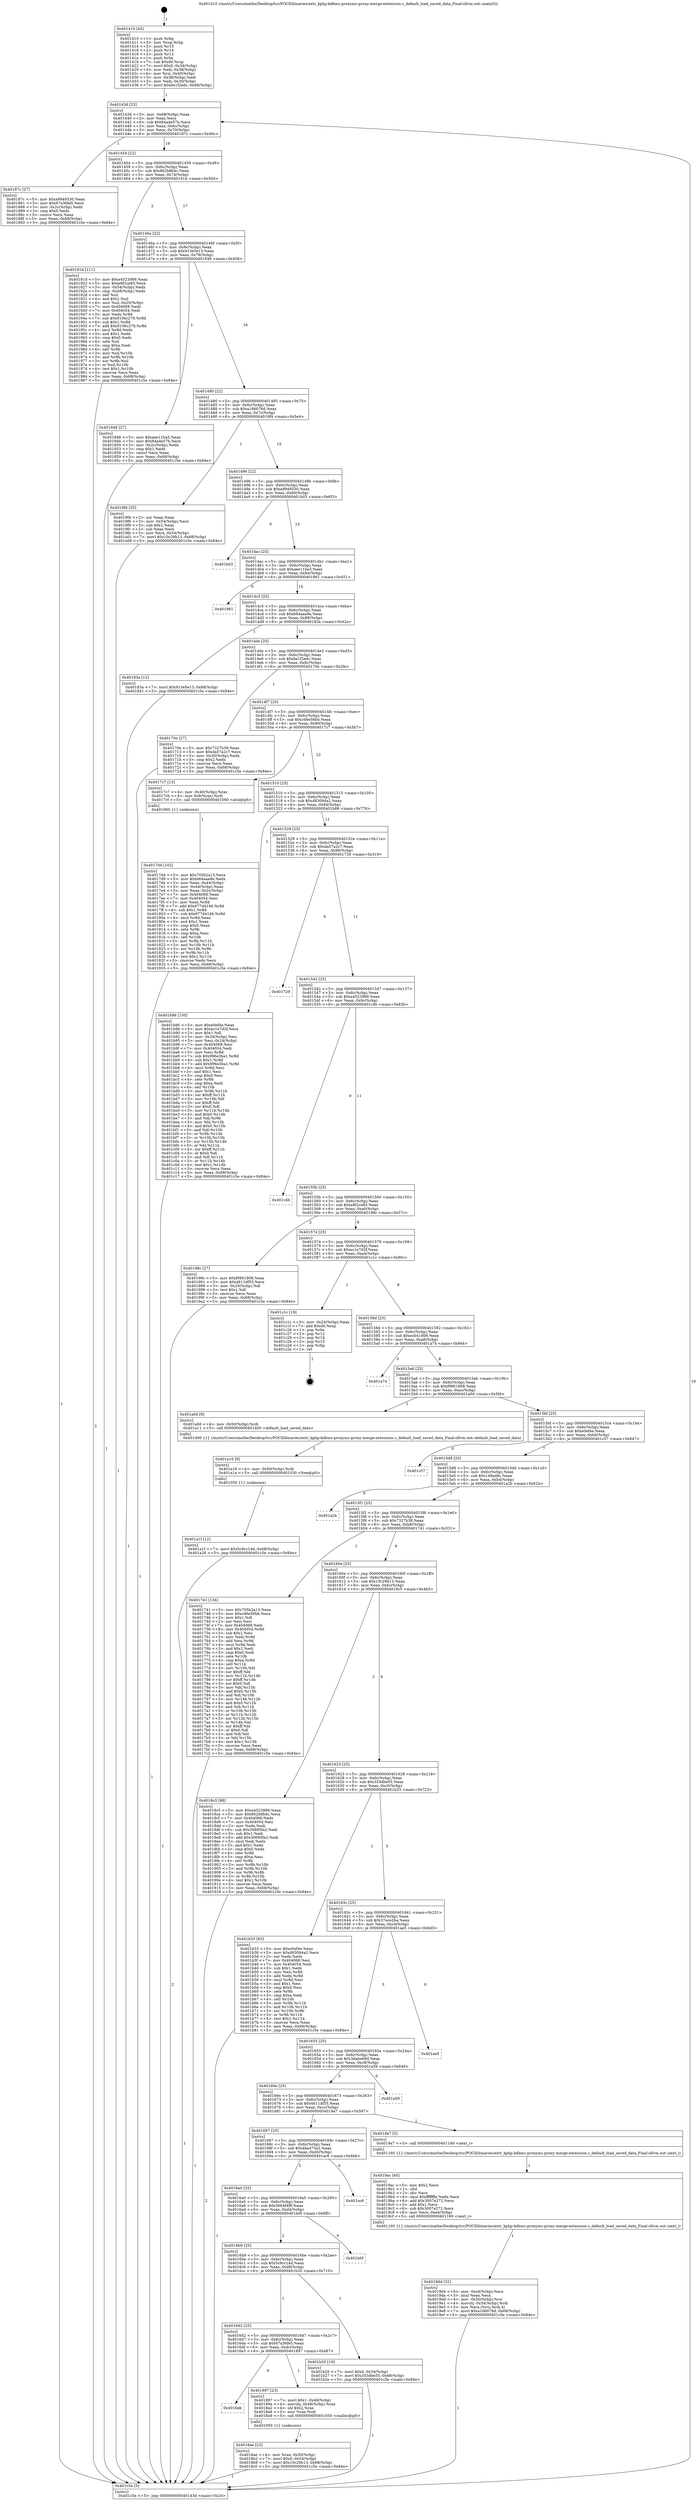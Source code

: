 digraph "0x401410" {
  label = "0x401410 (/mnt/c/Users/mathe/Desktop/tcc/POCII/binaries/extr_kphp-kdbmc-proxymc-proxy-merge-extension.c_default_load_saved_data_Final-ollvm.out::main(0))"
  labelloc = "t"
  node[shape=record]

  Entry [label="",width=0.3,height=0.3,shape=circle,fillcolor=black,style=filled]
  "0x40143d" [label="{
     0x40143d [23]\l
     | [instrs]\l
     &nbsp;&nbsp;0x40143d \<+3\>: mov -0x68(%rbp),%eax\l
     &nbsp;&nbsp;0x401440 \<+2\>: mov %eax,%ecx\l
     &nbsp;&nbsp;0x401442 \<+6\>: sub $0x84a4e57b,%ecx\l
     &nbsp;&nbsp;0x401448 \<+3\>: mov %eax,-0x6c(%rbp)\l
     &nbsp;&nbsp;0x40144b \<+3\>: mov %ecx,-0x70(%rbp)\l
     &nbsp;&nbsp;0x40144e \<+6\>: je 000000000040187c \<main+0x46c\>\l
  }"]
  "0x40187c" [label="{
     0x40187c [27]\l
     | [instrs]\l
     &nbsp;&nbsp;0x40187c \<+5\>: mov $0xa9949330,%eax\l
     &nbsp;&nbsp;0x401881 \<+5\>: mov $0x67a36fe5,%ecx\l
     &nbsp;&nbsp;0x401886 \<+3\>: mov -0x2c(%rbp),%edx\l
     &nbsp;&nbsp;0x401889 \<+3\>: cmp $0x0,%edx\l
     &nbsp;&nbsp;0x40188c \<+3\>: cmove %ecx,%eax\l
     &nbsp;&nbsp;0x40188f \<+3\>: mov %eax,-0x68(%rbp)\l
     &nbsp;&nbsp;0x401892 \<+5\>: jmp 0000000000401c5e \<main+0x84e\>\l
  }"]
  "0x401454" [label="{
     0x401454 [22]\l
     | [instrs]\l
     &nbsp;&nbsp;0x401454 \<+5\>: jmp 0000000000401459 \<main+0x49\>\l
     &nbsp;&nbsp;0x401459 \<+3\>: mov -0x6c(%rbp),%eax\l
     &nbsp;&nbsp;0x40145c \<+5\>: sub $0x862b8b4c,%eax\l
     &nbsp;&nbsp;0x401461 \<+3\>: mov %eax,-0x74(%rbp)\l
     &nbsp;&nbsp;0x401464 \<+6\>: je 000000000040191d \<main+0x50d\>\l
  }"]
  Exit [label="",width=0.3,height=0.3,shape=circle,fillcolor=black,style=filled,peripheries=2]
  "0x40191d" [label="{
     0x40191d [111]\l
     | [instrs]\l
     &nbsp;&nbsp;0x40191d \<+5\>: mov $0xe4523989,%eax\l
     &nbsp;&nbsp;0x401922 \<+5\>: mov $0xe8f2ce85,%ecx\l
     &nbsp;&nbsp;0x401927 \<+3\>: mov -0x54(%rbp),%edx\l
     &nbsp;&nbsp;0x40192a \<+3\>: cmp -0x48(%rbp),%edx\l
     &nbsp;&nbsp;0x40192d \<+4\>: setl %sil\l
     &nbsp;&nbsp;0x401931 \<+4\>: and $0x1,%sil\l
     &nbsp;&nbsp;0x401935 \<+4\>: mov %sil,-0x25(%rbp)\l
     &nbsp;&nbsp;0x401939 \<+7\>: mov 0x404068,%edx\l
     &nbsp;&nbsp;0x401940 \<+7\>: mov 0x404054,%edi\l
     &nbsp;&nbsp;0x401947 \<+3\>: mov %edx,%r8d\l
     &nbsp;&nbsp;0x40194a \<+7\>: sub $0x9106c279,%r8d\l
     &nbsp;&nbsp;0x401951 \<+4\>: sub $0x1,%r8d\l
     &nbsp;&nbsp;0x401955 \<+7\>: add $0x9106c279,%r8d\l
     &nbsp;&nbsp;0x40195c \<+4\>: imul %r8d,%edx\l
     &nbsp;&nbsp;0x401960 \<+3\>: and $0x1,%edx\l
     &nbsp;&nbsp;0x401963 \<+3\>: cmp $0x0,%edx\l
     &nbsp;&nbsp;0x401966 \<+4\>: sete %sil\l
     &nbsp;&nbsp;0x40196a \<+3\>: cmp $0xa,%edi\l
     &nbsp;&nbsp;0x40196d \<+4\>: setl %r9b\l
     &nbsp;&nbsp;0x401971 \<+3\>: mov %sil,%r10b\l
     &nbsp;&nbsp;0x401974 \<+3\>: and %r9b,%r10b\l
     &nbsp;&nbsp;0x401977 \<+3\>: xor %r9b,%sil\l
     &nbsp;&nbsp;0x40197a \<+3\>: or %sil,%r10b\l
     &nbsp;&nbsp;0x40197d \<+4\>: test $0x1,%r10b\l
     &nbsp;&nbsp;0x401981 \<+3\>: cmovne %ecx,%eax\l
     &nbsp;&nbsp;0x401984 \<+3\>: mov %eax,-0x68(%rbp)\l
     &nbsp;&nbsp;0x401987 \<+5\>: jmp 0000000000401c5e \<main+0x84e\>\l
  }"]
  "0x40146a" [label="{
     0x40146a [22]\l
     | [instrs]\l
     &nbsp;&nbsp;0x40146a \<+5\>: jmp 000000000040146f \<main+0x5f\>\l
     &nbsp;&nbsp;0x40146f \<+3\>: mov -0x6c(%rbp),%eax\l
     &nbsp;&nbsp;0x401472 \<+5\>: sub $0x913e5e13,%eax\l
     &nbsp;&nbsp;0x401477 \<+3\>: mov %eax,-0x78(%rbp)\l
     &nbsp;&nbsp;0x40147a \<+6\>: je 0000000000401846 \<main+0x436\>\l
  }"]
  "0x401a1f" [label="{
     0x401a1f [12]\l
     | [instrs]\l
     &nbsp;&nbsp;0x401a1f \<+7\>: movl $0x5c9cc14d,-0x68(%rbp)\l
     &nbsp;&nbsp;0x401a26 \<+5\>: jmp 0000000000401c5e \<main+0x84e\>\l
  }"]
  "0x401846" [label="{
     0x401846 [27]\l
     | [instrs]\l
     &nbsp;&nbsp;0x401846 \<+5\>: mov $0xaee11ba3,%eax\l
     &nbsp;&nbsp;0x40184b \<+5\>: mov $0x84a4e57b,%ecx\l
     &nbsp;&nbsp;0x401850 \<+3\>: mov -0x2c(%rbp),%edx\l
     &nbsp;&nbsp;0x401853 \<+3\>: cmp $0x1,%edx\l
     &nbsp;&nbsp;0x401856 \<+3\>: cmovl %ecx,%eax\l
     &nbsp;&nbsp;0x401859 \<+3\>: mov %eax,-0x68(%rbp)\l
     &nbsp;&nbsp;0x40185c \<+5\>: jmp 0000000000401c5e \<main+0x84e\>\l
  }"]
  "0x401480" [label="{
     0x401480 [22]\l
     | [instrs]\l
     &nbsp;&nbsp;0x401480 \<+5\>: jmp 0000000000401485 \<main+0x75\>\l
     &nbsp;&nbsp;0x401485 \<+3\>: mov -0x6c(%rbp),%eax\l
     &nbsp;&nbsp;0x401488 \<+5\>: sub $0xa166076d,%eax\l
     &nbsp;&nbsp;0x40148d \<+3\>: mov %eax,-0x7c(%rbp)\l
     &nbsp;&nbsp;0x401490 \<+6\>: je 00000000004019f4 \<main+0x5e4\>\l
  }"]
  "0x401a16" [label="{
     0x401a16 [9]\l
     | [instrs]\l
     &nbsp;&nbsp;0x401a16 \<+4\>: mov -0x50(%rbp),%rdi\l
     &nbsp;&nbsp;0x401a1a \<+5\>: call 0000000000401030 \<free@plt\>\l
     | [calls]\l
     &nbsp;&nbsp;0x401030 \{1\} (unknown)\l
  }"]
  "0x4019f4" [label="{
     0x4019f4 [25]\l
     | [instrs]\l
     &nbsp;&nbsp;0x4019f4 \<+2\>: xor %eax,%eax\l
     &nbsp;&nbsp;0x4019f6 \<+3\>: mov -0x54(%rbp),%ecx\l
     &nbsp;&nbsp;0x4019f9 \<+3\>: sub $0x1,%eax\l
     &nbsp;&nbsp;0x4019fc \<+2\>: sub %eax,%ecx\l
     &nbsp;&nbsp;0x4019fe \<+3\>: mov %ecx,-0x54(%rbp)\l
     &nbsp;&nbsp;0x401a01 \<+7\>: movl $0x10c29b13,-0x68(%rbp)\l
     &nbsp;&nbsp;0x401a08 \<+5\>: jmp 0000000000401c5e \<main+0x84e\>\l
  }"]
  "0x401496" [label="{
     0x401496 [22]\l
     | [instrs]\l
     &nbsp;&nbsp;0x401496 \<+5\>: jmp 000000000040149b \<main+0x8b\>\l
     &nbsp;&nbsp;0x40149b \<+3\>: mov -0x6c(%rbp),%eax\l
     &nbsp;&nbsp;0x40149e \<+5\>: sub $0xa9949330,%eax\l
     &nbsp;&nbsp;0x4014a3 \<+3\>: mov %eax,-0x80(%rbp)\l
     &nbsp;&nbsp;0x4014a6 \<+6\>: je 0000000000401b03 \<main+0x6f3\>\l
  }"]
  "0x4019d4" [label="{
     0x4019d4 [32]\l
     | [instrs]\l
     &nbsp;&nbsp;0x4019d4 \<+6\>: mov -0xe4(%rbp),%ecx\l
     &nbsp;&nbsp;0x4019da \<+3\>: imul %eax,%ecx\l
     &nbsp;&nbsp;0x4019dd \<+4\>: mov -0x50(%rbp),%rsi\l
     &nbsp;&nbsp;0x4019e1 \<+4\>: movslq -0x54(%rbp),%rdi\l
     &nbsp;&nbsp;0x4019e5 \<+3\>: mov %ecx,(%rsi,%rdi,4)\l
     &nbsp;&nbsp;0x4019e8 \<+7\>: movl $0xa166076d,-0x68(%rbp)\l
     &nbsp;&nbsp;0x4019ef \<+5\>: jmp 0000000000401c5e \<main+0x84e\>\l
  }"]
  "0x401b03" [label="{
     0x401b03\l
  }", style=dashed]
  "0x4014ac" [label="{
     0x4014ac [25]\l
     | [instrs]\l
     &nbsp;&nbsp;0x4014ac \<+5\>: jmp 00000000004014b1 \<main+0xa1\>\l
     &nbsp;&nbsp;0x4014b1 \<+3\>: mov -0x6c(%rbp),%eax\l
     &nbsp;&nbsp;0x4014b4 \<+5\>: sub $0xaee11ba3,%eax\l
     &nbsp;&nbsp;0x4014b9 \<+6\>: mov %eax,-0x84(%rbp)\l
     &nbsp;&nbsp;0x4014bf \<+6\>: je 0000000000401861 \<main+0x451\>\l
  }"]
  "0x4019ac" [label="{
     0x4019ac [40]\l
     | [instrs]\l
     &nbsp;&nbsp;0x4019ac \<+5\>: mov $0x2,%ecx\l
     &nbsp;&nbsp;0x4019b1 \<+1\>: cltd\l
     &nbsp;&nbsp;0x4019b2 \<+2\>: idiv %ecx\l
     &nbsp;&nbsp;0x4019b4 \<+6\>: imul $0xfffffffe,%edx,%ecx\l
     &nbsp;&nbsp;0x4019ba \<+6\>: add $0x3007e272,%ecx\l
     &nbsp;&nbsp;0x4019c0 \<+3\>: add $0x1,%ecx\l
     &nbsp;&nbsp;0x4019c3 \<+6\>: sub $0x3007e272,%ecx\l
     &nbsp;&nbsp;0x4019c9 \<+6\>: mov %ecx,-0xe4(%rbp)\l
     &nbsp;&nbsp;0x4019cf \<+5\>: call 0000000000401160 \<next_i\>\l
     | [calls]\l
     &nbsp;&nbsp;0x401160 \{1\} (/mnt/c/Users/mathe/Desktop/tcc/POCII/binaries/extr_kphp-kdbmc-proxymc-proxy-merge-extension.c_default_load_saved_data_Final-ollvm.out::next_i)\l
  }"]
  "0x401861" [label="{
     0x401861\l
  }", style=dashed]
  "0x4014c5" [label="{
     0x4014c5 [25]\l
     | [instrs]\l
     &nbsp;&nbsp;0x4014c5 \<+5\>: jmp 00000000004014ca \<main+0xba\>\l
     &nbsp;&nbsp;0x4014ca \<+3\>: mov -0x6c(%rbp),%eax\l
     &nbsp;&nbsp;0x4014cd \<+5\>: sub $0xb64aaa9e,%eax\l
     &nbsp;&nbsp;0x4014d2 \<+6\>: mov %eax,-0x88(%rbp)\l
     &nbsp;&nbsp;0x4014d8 \<+6\>: je 000000000040183a \<main+0x42a\>\l
  }"]
  "0x4018ae" [label="{
     0x4018ae [23]\l
     | [instrs]\l
     &nbsp;&nbsp;0x4018ae \<+4\>: mov %rax,-0x50(%rbp)\l
     &nbsp;&nbsp;0x4018b2 \<+7\>: movl $0x0,-0x54(%rbp)\l
     &nbsp;&nbsp;0x4018b9 \<+7\>: movl $0x10c29b13,-0x68(%rbp)\l
     &nbsp;&nbsp;0x4018c0 \<+5\>: jmp 0000000000401c5e \<main+0x84e\>\l
  }"]
  "0x40183a" [label="{
     0x40183a [12]\l
     | [instrs]\l
     &nbsp;&nbsp;0x40183a \<+7\>: movl $0x913e5e13,-0x68(%rbp)\l
     &nbsp;&nbsp;0x401841 \<+5\>: jmp 0000000000401c5e \<main+0x84e\>\l
  }"]
  "0x4014de" [label="{
     0x4014de [25]\l
     | [instrs]\l
     &nbsp;&nbsp;0x4014de \<+5\>: jmp 00000000004014e3 \<main+0xd3\>\l
     &nbsp;&nbsp;0x4014e3 \<+3\>: mov -0x6c(%rbp),%eax\l
     &nbsp;&nbsp;0x4014e6 \<+5\>: sub $0xbe1f2edc,%eax\l
     &nbsp;&nbsp;0x4014eb \<+6\>: mov %eax,-0x8c(%rbp)\l
     &nbsp;&nbsp;0x4014f1 \<+6\>: je 000000000040170e \<main+0x2fe\>\l
  }"]
  "0x4016eb" [label="{
     0x4016eb\l
  }", style=dashed]
  "0x40170e" [label="{
     0x40170e [27]\l
     | [instrs]\l
     &nbsp;&nbsp;0x40170e \<+5\>: mov $0x7327b38,%eax\l
     &nbsp;&nbsp;0x401713 \<+5\>: mov $0xda57a2c7,%ecx\l
     &nbsp;&nbsp;0x401718 \<+3\>: mov -0x30(%rbp),%edx\l
     &nbsp;&nbsp;0x40171b \<+3\>: cmp $0x2,%edx\l
     &nbsp;&nbsp;0x40171e \<+3\>: cmovne %ecx,%eax\l
     &nbsp;&nbsp;0x401721 \<+3\>: mov %eax,-0x68(%rbp)\l
     &nbsp;&nbsp;0x401724 \<+5\>: jmp 0000000000401c5e \<main+0x84e\>\l
  }"]
  "0x4014f7" [label="{
     0x4014f7 [25]\l
     | [instrs]\l
     &nbsp;&nbsp;0x4014f7 \<+5\>: jmp 00000000004014fc \<main+0xec\>\l
     &nbsp;&nbsp;0x4014fc \<+3\>: mov -0x6c(%rbp),%eax\l
     &nbsp;&nbsp;0x4014ff \<+5\>: sub $0xcd6e56bb,%eax\l
     &nbsp;&nbsp;0x401504 \<+6\>: mov %eax,-0x90(%rbp)\l
     &nbsp;&nbsp;0x40150a \<+6\>: je 00000000004017c7 \<main+0x3b7\>\l
  }"]
  "0x401c5e" [label="{
     0x401c5e [5]\l
     | [instrs]\l
     &nbsp;&nbsp;0x401c5e \<+5\>: jmp 000000000040143d \<main+0x2d\>\l
  }"]
  "0x401410" [label="{
     0x401410 [45]\l
     | [instrs]\l
     &nbsp;&nbsp;0x401410 \<+1\>: push %rbp\l
     &nbsp;&nbsp;0x401411 \<+3\>: mov %rsp,%rbp\l
     &nbsp;&nbsp;0x401414 \<+2\>: push %r15\l
     &nbsp;&nbsp;0x401416 \<+2\>: push %r14\l
     &nbsp;&nbsp;0x401418 \<+2\>: push %r12\l
     &nbsp;&nbsp;0x40141a \<+1\>: push %rbx\l
     &nbsp;&nbsp;0x40141b \<+7\>: sub $0xd0,%rsp\l
     &nbsp;&nbsp;0x401422 \<+7\>: movl $0x0,-0x34(%rbp)\l
     &nbsp;&nbsp;0x401429 \<+3\>: mov %edi,-0x38(%rbp)\l
     &nbsp;&nbsp;0x40142c \<+4\>: mov %rsi,-0x40(%rbp)\l
     &nbsp;&nbsp;0x401430 \<+3\>: mov -0x38(%rbp),%edi\l
     &nbsp;&nbsp;0x401433 \<+3\>: mov %edi,-0x30(%rbp)\l
     &nbsp;&nbsp;0x401436 \<+7\>: movl $0xbe1f2edc,-0x68(%rbp)\l
  }"]
  "0x401897" [label="{
     0x401897 [23]\l
     | [instrs]\l
     &nbsp;&nbsp;0x401897 \<+7\>: movl $0x1,-0x48(%rbp)\l
     &nbsp;&nbsp;0x40189e \<+4\>: movslq -0x48(%rbp),%rax\l
     &nbsp;&nbsp;0x4018a2 \<+4\>: shl $0x2,%rax\l
     &nbsp;&nbsp;0x4018a6 \<+3\>: mov %rax,%rdi\l
     &nbsp;&nbsp;0x4018a9 \<+5\>: call 0000000000401050 \<malloc@plt\>\l
     | [calls]\l
     &nbsp;&nbsp;0x401050 \{1\} (unknown)\l
  }"]
  "0x4017c7" [label="{
     0x4017c7 [13]\l
     | [instrs]\l
     &nbsp;&nbsp;0x4017c7 \<+4\>: mov -0x40(%rbp),%rax\l
     &nbsp;&nbsp;0x4017cb \<+4\>: mov 0x8(%rax),%rdi\l
     &nbsp;&nbsp;0x4017cf \<+5\>: call 0000000000401060 \<atoi@plt\>\l
     | [calls]\l
     &nbsp;&nbsp;0x401060 \{1\} (unknown)\l
  }"]
  "0x401510" [label="{
     0x401510 [25]\l
     | [instrs]\l
     &nbsp;&nbsp;0x401510 \<+5\>: jmp 0000000000401515 \<main+0x105\>\l
     &nbsp;&nbsp;0x401515 \<+3\>: mov -0x6c(%rbp),%eax\l
     &nbsp;&nbsp;0x401518 \<+5\>: sub $0xd83094a2,%eax\l
     &nbsp;&nbsp;0x40151d \<+6\>: mov %eax,-0x94(%rbp)\l
     &nbsp;&nbsp;0x401523 \<+6\>: je 0000000000401b86 \<main+0x776\>\l
  }"]
  "0x4016d2" [label="{
     0x4016d2 [25]\l
     | [instrs]\l
     &nbsp;&nbsp;0x4016d2 \<+5\>: jmp 00000000004016d7 \<main+0x2c7\>\l
     &nbsp;&nbsp;0x4016d7 \<+3\>: mov -0x6c(%rbp),%eax\l
     &nbsp;&nbsp;0x4016da \<+5\>: sub $0x67a36fe5,%eax\l
     &nbsp;&nbsp;0x4016df \<+6\>: mov %eax,-0xdc(%rbp)\l
     &nbsp;&nbsp;0x4016e5 \<+6\>: je 0000000000401897 \<main+0x487\>\l
  }"]
  "0x401b86" [label="{
     0x401b86 [150]\l
     | [instrs]\l
     &nbsp;&nbsp;0x401b86 \<+5\>: mov $0xe0ef4e,%eax\l
     &nbsp;&nbsp;0x401b8b \<+5\>: mov $0xec1e7d2f,%ecx\l
     &nbsp;&nbsp;0x401b90 \<+2\>: mov $0x1,%dl\l
     &nbsp;&nbsp;0x401b92 \<+3\>: mov -0x34(%rbp),%esi\l
     &nbsp;&nbsp;0x401b95 \<+3\>: mov %esi,-0x24(%rbp)\l
     &nbsp;&nbsp;0x401b98 \<+7\>: mov 0x404068,%esi\l
     &nbsp;&nbsp;0x401b9f \<+7\>: mov 0x404054,%edi\l
     &nbsp;&nbsp;0x401ba6 \<+3\>: mov %esi,%r8d\l
     &nbsp;&nbsp;0x401ba9 \<+7\>: sub $0x996e3ba1,%r8d\l
     &nbsp;&nbsp;0x401bb0 \<+4\>: sub $0x1,%r8d\l
     &nbsp;&nbsp;0x401bb4 \<+7\>: add $0x996e3ba1,%r8d\l
     &nbsp;&nbsp;0x401bbb \<+4\>: imul %r8d,%esi\l
     &nbsp;&nbsp;0x401bbf \<+3\>: and $0x1,%esi\l
     &nbsp;&nbsp;0x401bc2 \<+3\>: cmp $0x0,%esi\l
     &nbsp;&nbsp;0x401bc5 \<+4\>: sete %r9b\l
     &nbsp;&nbsp;0x401bc9 \<+3\>: cmp $0xa,%edi\l
     &nbsp;&nbsp;0x401bcc \<+4\>: setl %r10b\l
     &nbsp;&nbsp;0x401bd0 \<+3\>: mov %r9b,%r11b\l
     &nbsp;&nbsp;0x401bd3 \<+4\>: xor $0xff,%r11b\l
     &nbsp;&nbsp;0x401bd7 \<+3\>: mov %r10b,%bl\l
     &nbsp;&nbsp;0x401bda \<+3\>: xor $0xff,%bl\l
     &nbsp;&nbsp;0x401bdd \<+3\>: xor $0x0,%dl\l
     &nbsp;&nbsp;0x401be0 \<+3\>: mov %r11b,%r14b\l
     &nbsp;&nbsp;0x401be3 \<+4\>: and $0x0,%r14b\l
     &nbsp;&nbsp;0x401be7 \<+3\>: and %dl,%r9b\l
     &nbsp;&nbsp;0x401bea \<+3\>: mov %bl,%r15b\l
     &nbsp;&nbsp;0x401bed \<+4\>: and $0x0,%r15b\l
     &nbsp;&nbsp;0x401bf1 \<+3\>: and %dl,%r10b\l
     &nbsp;&nbsp;0x401bf4 \<+3\>: or %r9b,%r14b\l
     &nbsp;&nbsp;0x401bf7 \<+3\>: or %r10b,%r15b\l
     &nbsp;&nbsp;0x401bfa \<+3\>: xor %r15b,%r14b\l
     &nbsp;&nbsp;0x401bfd \<+3\>: or %bl,%r11b\l
     &nbsp;&nbsp;0x401c00 \<+4\>: xor $0xff,%r11b\l
     &nbsp;&nbsp;0x401c04 \<+3\>: or $0x0,%dl\l
     &nbsp;&nbsp;0x401c07 \<+3\>: and %dl,%r11b\l
     &nbsp;&nbsp;0x401c0a \<+3\>: or %r11b,%r14b\l
     &nbsp;&nbsp;0x401c0d \<+4\>: test $0x1,%r14b\l
     &nbsp;&nbsp;0x401c11 \<+3\>: cmovne %ecx,%eax\l
     &nbsp;&nbsp;0x401c14 \<+3\>: mov %eax,-0x68(%rbp)\l
     &nbsp;&nbsp;0x401c17 \<+5\>: jmp 0000000000401c5e \<main+0x84e\>\l
  }"]
  "0x401529" [label="{
     0x401529 [25]\l
     | [instrs]\l
     &nbsp;&nbsp;0x401529 \<+5\>: jmp 000000000040152e \<main+0x11e\>\l
     &nbsp;&nbsp;0x40152e \<+3\>: mov -0x6c(%rbp),%eax\l
     &nbsp;&nbsp;0x401531 \<+5\>: sub $0xda57a2c7,%eax\l
     &nbsp;&nbsp;0x401536 \<+6\>: mov %eax,-0x98(%rbp)\l
     &nbsp;&nbsp;0x40153c \<+6\>: je 0000000000401729 \<main+0x319\>\l
  }"]
  "0x401b20" [label="{
     0x401b20 [19]\l
     | [instrs]\l
     &nbsp;&nbsp;0x401b20 \<+7\>: movl $0x0,-0x34(%rbp)\l
     &nbsp;&nbsp;0x401b27 \<+7\>: movl $0x353dbe55,-0x68(%rbp)\l
     &nbsp;&nbsp;0x401b2e \<+5\>: jmp 0000000000401c5e \<main+0x84e\>\l
  }"]
  "0x401729" [label="{
     0x401729\l
  }", style=dashed]
  "0x401542" [label="{
     0x401542 [25]\l
     | [instrs]\l
     &nbsp;&nbsp;0x401542 \<+5\>: jmp 0000000000401547 \<main+0x137\>\l
     &nbsp;&nbsp;0x401547 \<+3\>: mov -0x6c(%rbp),%eax\l
     &nbsp;&nbsp;0x40154a \<+5\>: sub $0xe4523989,%eax\l
     &nbsp;&nbsp;0x40154f \<+6\>: mov %eax,-0x9c(%rbp)\l
     &nbsp;&nbsp;0x401555 \<+6\>: je 0000000000401c4b \<main+0x83b\>\l
  }"]
  "0x4016b9" [label="{
     0x4016b9 [25]\l
     | [instrs]\l
     &nbsp;&nbsp;0x4016b9 \<+5\>: jmp 00000000004016be \<main+0x2ae\>\l
     &nbsp;&nbsp;0x4016be \<+3\>: mov -0x6c(%rbp),%eax\l
     &nbsp;&nbsp;0x4016c1 \<+5\>: sub $0x5c9cc14d,%eax\l
     &nbsp;&nbsp;0x4016c6 \<+6\>: mov %eax,-0xd8(%rbp)\l
     &nbsp;&nbsp;0x4016cc \<+6\>: je 0000000000401b20 \<main+0x710\>\l
  }"]
  "0x401c4b" [label="{
     0x401c4b\l
  }", style=dashed]
  "0x40155b" [label="{
     0x40155b [25]\l
     | [instrs]\l
     &nbsp;&nbsp;0x40155b \<+5\>: jmp 0000000000401560 \<main+0x150\>\l
     &nbsp;&nbsp;0x401560 \<+3\>: mov -0x6c(%rbp),%eax\l
     &nbsp;&nbsp;0x401563 \<+5\>: sub $0xe8f2ce85,%eax\l
     &nbsp;&nbsp;0x401568 \<+6\>: mov %eax,-0xa0(%rbp)\l
     &nbsp;&nbsp;0x40156e \<+6\>: je 000000000040198c \<main+0x57c\>\l
  }"]
  "0x401b0f" [label="{
     0x401b0f\l
  }", style=dashed]
  "0x40198c" [label="{
     0x40198c [27]\l
     | [instrs]\l
     &nbsp;&nbsp;0x40198c \<+5\>: mov $0xf9901808,%eax\l
     &nbsp;&nbsp;0x401991 \<+5\>: mov $0x4611df55,%ecx\l
     &nbsp;&nbsp;0x401996 \<+3\>: mov -0x25(%rbp),%dl\l
     &nbsp;&nbsp;0x401999 \<+3\>: test $0x1,%dl\l
     &nbsp;&nbsp;0x40199c \<+3\>: cmovne %ecx,%eax\l
     &nbsp;&nbsp;0x40199f \<+3\>: mov %eax,-0x68(%rbp)\l
     &nbsp;&nbsp;0x4019a2 \<+5\>: jmp 0000000000401c5e \<main+0x84e\>\l
  }"]
  "0x401574" [label="{
     0x401574 [25]\l
     | [instrs]\l
     &nbsp;&nbsp;0x401574 \<+5\>: jmp 0000000000401579 \<main+0x169\>\l
     &nbsp;&nbsp;0x401579 \<+3\>: mov -0x6c(%rbp),%eax\l
     &nbsp;&nbsp;0x40157c \<+5\>: sub $0xec1e7d2f,%eax\l
     &nbsp;&nbsp;0x401581 \<+6\>: mov %eax,-0xa4(%rbp)\l
     &nbsp;&nbsp;0x401587 \<+6\>: je 0000000000401c1c \<main+0x80c\>\l
  }"]
  "0x4016a0" [label="{
     0x4016a0 [25]\l
     | [instrs]\l
     &nbsp;&nbsp;0x4016a0 \<+5\>: jmp 00000000004016a5 \<main+0x295\>\l
     &nbsp;&nbsp;0x4016a5 \<+3\>: mov -0x6c(%rbp),%eax\l
     &nbsp;&nbsp;0x4016a8 \<+5\>: sub $0x5664f4f8,%eax\l
     &nbsp;&nbsp;0x4016ad \<+6\>: mov %eax,-0xd4(%rbp)\l
     &nbsp;&nbsp;0x4016b3 \<+6\>: je 0000000000401b0f \<main+0x6ff\>\l
  }"]
  "0x401c1c" [label="{
     0x401c1c [19]\l
     | [instrs]\l
     &nbsp;&nbsp;0x401c1c \<+3\>: mov -0x24(%rbp),%eax\l
     &nbsp;&nbsp;0x401c1f \<+7\>: add $0xd0,%rsp\l
     &nbsp;&nbsp;0x401c26 \<+1\>: pop %rbx\l
     &nbsp;&nbsp;0x401c27 \<+2\>: pop %r12\l
     &nbsp;&nbsp;0x401c29 \<+2\>: pop %r14\l
     &nbsp;&nbsp;0x401c2b \<+2\>: pop %r15\l
     &nbsp;&nbsp;0x401c2d \<+1\>: pop %rbp\l
     &nbsp;&nbsp;0x401c2e \<+1\>: ret\l
  }"]
  "0x40158d" [label="{
     0x40158d [25]\l
     | [instrs]\l
     &nbsp;&nbsp;0x40158d \<+5\>: jmp 0000000000401592 \<main+0x182\>\l
     &nbsp;&nbsp;0x401592 \<+3\>: mov -0x6c(%rbp),%eax\l
     &nbsp;&nbsp;0x401595 \<+5\>: sub $0xecb41806,%eax\l
     &nbsp;&nbsp;0x40159a \<+6\>: mov %eax,-0xa8(%rbp)\l
     &nbsp;&nbsp;0x4015a0 \<+6\>: je 0000000000401a74 \<main+0x664\>\l
  }"]
  "0x401ac6" [label="{
     0x401ac6\l
  }", style=dashed]
  "0x401a74" [label="{
     0x401a74\l
  }", style=dashed]
  "0x4015a6" [label="{
     0x4015a6 [25]\l
     | [instrs]\l
     &nbsp;&nbsp;0x4015a6 \<+5\>: jmp 00000000004015ab \<main+0x19b\>\l
     &nbsp;&nbsp;0x4015ab \<+3\>: mov -0x6c(%rbp),%eax\l
     &nbsp;&nbsp;0x4015ae \<+5\>: sub $0xf9901808,%eax\l
     &nbsp;&nbsp;0x4015b3 \<+6\>: mov %eax,-0xac(%rbp)\l
     &nbsp;&nbsp;0x4015b9 \<+6\>: je 0000000000401a0d \<main+0x5fd\>\l
  }"]
  "0x401687" [label="{
     0x401687 [25]\l
     | [instrs]\l
     &nbsp;&nbsp;0x401687 \<+5\>: jmp 000000000040168c \<main+0x27c\>\l
     &nbsp;&nbsp;0x40168c \<+3\>: mov -0x6c(%rbp),%eax\l
     &nbsp;&nbsp;0x40168f \<+5\>: sub $0x4be475a2,%eax\l
     &nbsp;&nbsp;0x401694 \<+6\>: mov %eax,-0xd0(%rbp)\l
     &nbsp;&nbsp;0x40169a \<+6\>: je 0000000000401ac6 \<main+0x6b6\>\l
  }"]
  "0x401a0d" [label="{
     0x401a0d [9]\l
     | [instrs]\l
     &nbsp;&nbsp;0x401a0d \<+4\>: mov -0x50(%rbp),%rdi\l
     &nbsp;&nbsp;0x401a11 \<+5\>: call 0000000000401400 \<default_load_saved_data\>\l
     | [calls]\l
     &nbsp;&nbsp;0x401400 \{1\} (/mnt/c/Users/mathe/Desktop/tcc/POCII/binaries/extr_kphp-kdbmc-proxymc-proxy-merge-extension.c_default_load_saved_data_Final-ollvm.out::default_load_saved_data)\l
  }"]
  "0x4015bf" [label="{
     0x4015bf [25]\l
     | [instrs]\l
     &nbsp;&nbsp;0x4015bf \<+5\>: jmp 00000000004015c4 \<main+0x1b4\>\l
     &nbsp;&nbsp;0x4015c4 \<+3\>: mov -0x6c(%rbp),%eax\l
     &nbsp;&nbsp;0x4015c7 \<+5\>: sub $0xe0ef4e,%eax\l
     &nbsp;&nbsp;0x4015cc \<+6\>: mov %eax,-0xb0(%rbp)\l
     &nbsp;&nbsp;0x4015d2 \<+6\>: je 0000000000401c57 \<main+0x847\>\l
  }"]
  "0x4019a7" [label="{
     0x4019a7 [5]\l
     | [instrs]\l
     &nbsp;&nbsp;0x4019a7 \<+5\>: call 0000000000401160 \<next_i\>\l
     | [calls]\l
     &nbsp;&nbsp;0x401160 \{1\} (/mnt/c/Users/mathe/Desktop/tcc/POCII/binaries/extr_kphp-kdbmc-proxymc-proxy-merge-extension.c_default_load_saved_data_Final-ollvm.out::next_i)\l
  }"]
  "0x401c57" [label="{
     0x401c57\l
  }", style=dashed]
  "0x4015d8" [label="{
     0x4015d8 [25]\l
     | [instrs]\l
     &nbsp;&nbsp;0x4015d8 \<+5\>: jmp 00000000004015dd \<main+0x1cd\>\l
     &nbsp;&nbsp;0x4015dd \<+3\>: mov -0x6c(%rbp),%eax\l
     &nbsp;&nbsp;0x4015e0 \<+5\>: sub $0x148ed8c,%eax\l
     &nbsp;&nbsp;0x4015e5 \<+6\>: mov %eax,-0xb4(%rbp)\l
     &nbsp;&nbsp;0x4015eb \<+6\>: je 0000000000401a2b \<main+0x61b\>\l
  }"]
  "0x40166e" [label="{
     0x40166e [25]\l
     | [instrs]\l
     &nbsp;&nbsp;0x40166e \<+5\>: jmp 0000000000401673 \<main+0x263\>\l
     &nbsp;&nbsp;0x401673 \<+3\>: mov -0x6c(%rbp),%eax\l
     &nbsp;&nbsp;0x401676 \<+5\>: sub $0x4611df55,%eax\l
     &nbsp;&nbsp;0x40167b \<+6\>: mov %eax,-0xcc(%rbp)\l
     &nbsp;&nbsp;0x401681 \<+6\>: je 00000000004019a7 \<main+0x597\>\l
  }"]
  "0x401a2b" [label="{
     0x401a2b\l
  }", style=dashed]
  "0x4015f1" [label="{
     0x4015f1 [25]\l
     | [instrs]\l
     &nbsp;&nbsp;0x4015f1 \<+5\>: jmp 00000000004015f6 \<main+0x1e6\>\l
     &nbsp;&nbsp;0x4015f6 \<+3\>: mov -0x6c(%rbp),%eax\l
     &nbsp;&nbsp;0x4015f9 \<+5\>: sub $0x7327b38,%eax\l
     &nbsp;&nbsp;0x4015fe \<+6\>: mov %eax,-0xb8(%rbp)\l
     &nbsp;&nbsp;0x401604 \<+6\>: je 0000000000401741 \<main+0x331\>\l
  }"]
  "0x401a59" [label="{
     0x401a59\l
  }", style=dashed]
  "0x401741" [label="{
     0x401741 [134]\l
     | [instrs]\l
     &nbsp;&nbsp;0x401741 \<+5\>: mov $0x705b2a13,%eax\l
     &nbsp;&nbsp;0x401746 \<+5\>: mov $0xcd6e56bb,%ecx\l
     &nbsp;&nbsp;0x40174b \<+2\>: mov $0x1,%dl\l
     &nbsp;&nbsp;0x40174d \<+2\>: xor %esi,%esi\l
     &nbsp;&nbsp;0x40174f \<+7\>: mov 0x404068,%edi\l
     &nbsp;&nbsp;0x401756 \<+8\>: mov 0x404054,%r8d\l
     &nbsp;&nbsp;0x40175e \<+3\>: sub $0x1,%esi\l
     &nbsp;&nbsp;0x401761 \<+3\>: mov %edi,%r9d\l
     &nbsp;&nbsp;0x401764 \<+3\>: add %esi,%r9d\l
     &nbsp;&nbsp;0x401767 \<+4\>: imul %r9d,%edi\l
     &nbsp;&nbsp;0x40176b \<+3\>: and $0x1,%edi\l
     &nbsp;&nbsp;0x40176e \<+3\>: cmp $0x0,%edi\l
     &nbsp;&nbsp;0x401771 \<+4\>: sete %r10b\l
     &nbsp;&nbsp;0x401775 \<+4\>: cmp $0xa,%r8d\l
     &nbsp;&nbsp;0x401779 \<+4\>: setl %r11b\l
     &nbsp;&nbsp;0x40177d \<+3\>: mov %r10b,%bl\l
     &nbsp;&nbsp;0x401780 \<+3\>: xor $0xff,%bl\l
     &nbsp;&nbsp;0x401783 \<+3\>: mov %r11b,%r14b\l
     &nbsp;&nbsp;0x401786 \<+4\>: xor $0xff,%r14b\l
     &nbsp;&nbsp;0x40178a \<+3\>: xor $0x0,%dl\l
     &nbsp;&nbsp;0x40178d \<+3\>: mov %bl,%r15b\l
     &nbsp;&nbsp;0x401790 \<+4\>: and $0x0,%r15b\l
     &nbsp;&nbsp;0x401794 \<+3\>: and %dl,%r10b\l
     &nbsp;&nbsp;0x401797 \<+3\>: mov %r14b,%r12b\l
     &nbsp;&nbsp;0x40179a \<+4\>: and $0x0,%r12b\l
     &nbsp;&nbsp;0x40179e \<+3\>: and %dl,%r11b\l
     &nbsp;&nbsp;0x4017a1 \<+3\>: or %r10b,%r15b\l
     &nbsp;&nbsp;0x4017a4 \<+3\>: or %r11b,%r12b\l
     &nbsp;&nbsp;0x4017a7 \<+3\>: xor %r12b,%r15b\l
     &nbsp;&nbsp;0x4017aa \<+3\>: or %r14b,%bl\l
     &nbsp;&nbsp;0x4017ad \<+3\>: xor $0xff,%bl\l
     &nbsp;&nbsp;0x4017b0 \<+3\>: or $0x0,%dl\l
     &nbsp;&nbsp;0x4017b3 \<+2\>: and %dl,%bl\l
     &nbsp;&nbsp;0x4017b5 \<+3\>: or %bl,%r15b\l
     &nbsp;&nbsp;0x4017b8 \<+4\>: test $0x1,%r15b\l
     &nbsp;&nbsp;0x4017bc \<+3\>: cmovne %ecx,%eax\l
     &nbsp;&nbsp;0x4017bf \<+3\>: mov %eax,-0x68(%rbp)\l
     &nbsp;&nbsp;0x4017c2 \<+5\>: jmp 0000000000401c5e \<main+0x84e\>\l
  }"]
  "0x40160a" [label="{
     0x40160a [25]\l
     | [instrs]\l
     &nbsp;&nbsp;0x40160a \<+5\>: jmp 000000000040160f \<main+0x1ff\>\l
     &nbsp;&nbsp;0x40160f \<+3\>: mov -0x6c(%rbp),%eax\l
     &nbsp;&nbsp;0x401612 \<+5\>: sub $0x10c29b13,%eax\l
     &nbsp;&nbsp;0x401617 \<+6\>: mov %eax,-0xbc(%rbp)\l
     &nbsp;&nbsp;0x40161d \<+6\>: je 00000000004018c5 \<main+0x4b5\>\l
  }"]
  "0x4017d4" [label="{
     0x4017d4 [102]\l
     | [instrs]\l
     &nbsp;&nbsp;0x4017d4 \<+5\>: mov $0x705b2a13,%ecx\l
     &nbsp;&nbsp;0x4017d9 \<+5\>: mov $0xb64aaa9e,%edx\l
     &nbsp;&nbsp;0x4017de \<+3\>: mov %eax,-0x44(%rbp)\l
     &nbsp;&nbsp;0x4017e1 \<+3\>: mov -0x44(%rbp),%eax\l
     &nbsp;&nbsp;0x4017e4 \<+3\>: mov %eax,-0x2c(%rbp)\l
     &nbsp;&nbsp;0x4017e7 \<+7\>: mov 0x404068,%eax\l
     &nbsp;&nbsp;0x4017ee \<+7\>: mov 0x404054,%esi\l
     &nbsp;&nbsp;0x4017f5 \<+3\>: mov %eax,%r8d\l
     &nbsp;&nbsp;0x4017f8 \<+7\>: add $0x977d4146,%r8d\l
     &nbsp;&nbsp;0x4017ff \<+4\>: sub $0x1,%r8d\l
     &nbsp;&nbsp;0x401803 \<+7\>: sub $0x977d4146,%r8d\l
     &nbsp;&nbsp;0x40180a \<+4\>: imul %r8d,%eax\l
     &nbsp;&nbsp;0x40180e \<+3\>: and $0x1,%eax\l
     &nbsp;&nbsp;0x401811 \<+3\>: cmp $0x0,%eax\l
     &nbsp;&nbsp;0x401814 \<+4\>: sete %r9b\l
     &nbsp;&nbsp;0x401818 \<+3\>: cmp $0xa,%esi\l
     &nbsp;&nbsp;0x40181b \<+4\>: setl %r10b\l
     &nbsp;&nbsp;0x40181f \<+3\>: mov %r9b,%r11b\l
     &nbsp;&nbsp;0x401822 \<+3\>: and %r10b,%r11b\l
     &nbsp;&nbsp;0x401825 \<+3\>: xor %r10b,%r9b\l
     &nbsp;&nbsp;0x401828 \<+3\>: or %r9b,%r11b\l
     &nbsp;&nbsp;0x40182b \<+4\>: test $0x1,%r11b\l
     &nbsp;&nbsp;0x40182f \<+3\>: cmovne %edx,%ecx\l
     &nbsp;&nbsp;0x401832 \<+3\>: mov %ecx,-0x68(%rbp)\l
     &nbsp;&nbsp;0x401835 \<+5\>: jmp 0000000000401c5e \<main+0x84e\>\l
  }"]
  "0x401655" [label="{
     0x401655 [25]\l
     | [instrs]\l
     &nbsp;&nbsp;0x401655 \<+5\>: jmp 000000000040165a \<main+0x24a\>\l
     &nbsp;&nbsp;0x40165a \<+3\>: mov -0x6c(%rbp),%eax\l
     &nbsp;&nbsp;0x40165d \<+5\>: sub $0x3dabe68d,%eax\l
     &nbsp;&nbsp;0x401662 \<+6\>: mov %eax,-0xc8(%rbp)\l
     &nbsp;&nbsp;0x401668 \<+6\>: je 0000000000401a59 \<main+0x649\>\l
  }"]
  "0x4018c5" [label="{
     0x4018c5 [88]\l
     | [instrs]\l
     &nbsp;&nbsp;0x4018c5 \<+5\>: mov $0xe4523989,%eax\l
     &nbsp;&nbsp;0x4018ca \<+5\>: mov $0x862b8b4c,%ecx\l
     &nbsp;&nbsp;0x4018cf \<+7\>: mov 0x404068,%edx\l
     &nbsp;&nbsp;0x4018d6 \<+7\>: mov 0x404054,%esi\l
     &nbsp;&nbsp;0x4018dd \<+2\>: mov %edx,%edi\l
     &nbsp;&nbsp;0x4018df \<+6\>: sub $0x30695fa2,%edi\l
     &nbsp;&nbsp;0x4018e5 \<+3\>: sub $0x1,%edi\l
     &nbsp;&nbsp;0x4018e8 \<+6\>: add $0x30695fa2,%edi\l
     &nbsp;&nbsp;0x4018ee \<+3\>: imul %edi,%edx\l
     &nbsp;&nbsp;0x4018f1 \<+3\>: and $0x1,%edx\l
     &nbsp;&nbsp;0x4018f4 \<+3\>: cmp $0x0,%edx\l
     &nbsp;&nbsp;0x4018f7 \<+4\>: sete %r8b\l
     &nbsp;&nbsp;0x4018fb \<+3\>: cmp $0xa,%esi\l
     &nbsp;&nbsp;0x4018fe \<+4\>: setl %r9b\l
     &nbsp;&nbsp;0x401902 \<+3\>: mov %r8b,%r10b\l
     &nbsp;&nbsp;0x401905 \<+3\>: and %r9b,%r10b\l
     &nbsp;&nbsp;0x401908 \<+3\>: xor %r9b,%r8b\l
     &nbsp;&nbsp;0x40190b \<+3\>: or %r8b,%r10b\l
     &nbsp;&nbsp;0x40190e \<+4\>: test $0x1,%r10b\l
     &nbsp;&nbsp;0x401912 \<+3\>: cmovne %ecx,%eax\l
     &nbsp;&nbsp;0x401915 \<+3\>: mov %eax,-0x68(%rbp)\l
     &nbsp;&nbsp;0x401918 \<+5\>: jmp 0000000000401c5e \<main+0x84e\>\l
  }"]
  "0x401623" [label="{
     0x401623 [25]\l
     | [instrs]\l
     &nbsp;&nbsp;0x401623 \<+5\>: jmp 0000000000401628 \<main+0x218\>\l
     &nbsp;&nbsp;0x401628 \<+3\>: mov -0x6c(%rbp),%eax\l
     &nbsp;&nbsp;0x40162b \<+5\>: sub $0x353dbe55,%eax\l
     &nbsp;&nbsp;0x401630 \<+6\>: mov %eax,-0xc0(%rbp)\l
     &nbsp;&nbsp;0x401636 \<+6\>: je 0000000000401b33 \<main+0x723\>\l
  }"]
  "0x401ae5" [label="{
     0x401ae5\l
  }", style=dashed]
  "0x401b33" [label="{
     0x401b33 [83]\l
     | [instrs]\l
     &nbsp;&nbsp;0x401b33 \<+5\>: mov $0xe0ef4e,%eax\l
     &nbsp;&nbsp;0x401b38 \<+5\>: mov $0xd83094a2,%ecx\l
     &nbsp;&nbsp;0x401b3d \<+2\>: xor %edx,%edx\l
     &nbsp;&nbsp;0x401b3f \<+7\>: mov 0x404068,%esi\l
     &nbsp;&nbsp;0x401b46 \<+7\>: mov 0x404054,%edi\l
     &nbsp;&nbsp;0x401b4d \<+3\>: sub $0x1,%edx\l
     &nbsp;&nbsp;0x401b50 \<+3\>: mov %esi,%r8d\l
     &nbsp;&nbsp;0x401b53 \<+3\>: add %edx,%r8d\l
     &nbsp;&nbsp;0x401b56 \<+4\>: imul %r8d,%esi\l
     &nbsp;&nbsp;0x401b5a \<+3\>: and $0x1,%esi\l
     &nbsp;&nbsp;0x401b5d \<+3\>: cmp $0x0,%esi\l
     &nbsp;&nbsp;0x401b60 \<+4\>: sete %r9b\l
     &nbsp;&nbsp;0x401b64 \<+3\>: cmp $0xa,%edi\l
     &nbsp;&nbsp;0x401b67 \<+4\>: setl %r10b\l
     &nbsp;&nbsp;0x401b6b \<+3\>: mov %r9b,%r11b\l
     &nbsp;&nbsp;0x401b6e \<+3\>: and %r10b,%r11b\l
     &nbsp;&nbsp;0x401b71 \<+3\>: xor %r10b,%r9b\l
     &nbsp;&nbsp;0x401b74 \<+3\>: or %r9b,%r11b\l
     &nbsp;&nbsp;0x401b77 \<+4\>: test $0x1,%r11b\l
     &nbsp;&nbsp;0x401b7b \<+3\>: cmovne %ecx,%eax\l
     &nbsp;&nbsp;0x401b7e \<+3\>: mov %eax,-0x68(%rbp)\l
     &nbsp;&nbsp;0x401b81 \<+5\>: jmp 0000000000401c5e \<main+0x84e\>\l
  }"]
  "0x40163c" [label="{
     0x40163c [25]\l
     | [instrs]\l
     &nbsp;&nbsp;0x40163c \<+5\>: jmp 0000000000401641 \<main+0x231\>\l
     &nbsp;&nbsp;0x401641 \<+3\>: mov -0x6c(%rbp),%eax\l
     &nbsp;&nbsp;0x401644 \<+5\>: sub $0x37ece2ba,%eax\l
     &nbsp;&nbsp;0x401649 \<+6\>: mov %eax,-0xc4(%rbp)\l
     &nbsp;&nbsp;0x40164f \<+6\>: je 0000000000401ae5 \<main+0x6d5\>\l
  }"]
  Entry -> "0x401410" [label=" 1"]
  "0x40143d" -> "0x40187c" [label=" 1"]
  "0x40143d" -> "0x401454" [label=" 19"]
  "0x401c1c" -> Exit [label=" 1"]
  "0x401454" -> "0x40191d" [label=" 2"]
  "0x401454" -> "0x40146a" [label=" 17"]
  "0x401b86" -> "0x401c5e" [label=" 1"]
  "0x40146a" -> "0x401846" [label=" 1"]
  "0x40146a" -> "0x401480" [label=" 16"]
  "0x401b33" -> "0x401c5e" [label=" 1"]
  "0x401480" -> "0x4019f4" [label=" 1"]
  "0x401480" -> "0x401496" [label=" 15"]
  "0x401b20" -> "0x401c5e" [label=" 1"]
  "0x401496" -> "0x401b03" [label=" 0"]
  "0x401496" -> "0x4014ac" [label=" 15"]
  "0x401a1f" -> "0x401c5e" [label=" 1"]
  "0x4014ac" -> "0x401861" [label=" 0"]
  "0x4014ac" -> "0x4014c5" [label=" 15"]
  "0x401a16" -> "0x401a1f" [label=" 1"]
  "0x4014c5" -> "0x40183a" [label=" 1"]
  "0x4014c5" -> "0x4014de" [label=" 14"]
  "0x401a0d" -> "0x401a16" [label=" 1"]
  "0x4014de" -> "0x40170e" [label=" 1"]
  "0x4014de" -> "0x4014f7" [label=" 13"]
  "0x40170e" -> "0x401c5e" [label=" 1"]
  "0x401410" -> "0x40143d" [label=" 1"]
  "0x401c5e" -> "0x40143d" [label=" 19"]
  "0x4019f4" -> "0x401c5e" [label=" 1"]
  "0x4014f7" -> "0x4017c7" [label=" 1"]
  "0x4014f7" -> "0x401510" [label=" 12"]
  "0x4019d4" -> "0x401c5e" [label=" 1"]
  "0x401510" -> "0x401b86" [label=" 1"]
  "0x401510" -> "0x401529" [label=" 11"]
  "0x4019a7" -> "0x4019ac" [label=" 1"]
  "0x401529" -> "0x401729" [label=" 0"]
  "0x401529" -> "0x401542" [label=" 11"]
  "0x40198c" -> "0x401c5e" [label=" 2"]
  "0x401542" -> "0x401c4b" [label=" 0"]
  "0x401542" -> "0x40155b" [label=" 11"]
  "0x4018c5" -> "0x401c5e" [label=" 2"]
  "0x40155b" -> "0x40198c" [label=" 2"]
  "0x40155b" -> "0x401574" [label=" 9"]
  "0x4018ae" -> "0x401c5e" [label=" 1"]
  "0x401574" -> "0x401c1c" [label=" 1"]
  "0x401574" -> "0x40158d" [label=" 8"]
  "0x4016d2" -> "0x4016eb" [label=" 0"]
  "0x40158d" -> "0x401a74" [label=" 0"]
  "0x40158d" -> "0x4015a6" [label=" 8"]
  "0x4016d2" -> "0x401897" [label=" 1"]
  "0x4015a6" -> "0x401a0d" [label=" 1"]
  "0x4015a6" -> "0x4015bf" [label=" 7"]
  "0x4016b9" -> "0x4016d2" [label=" 1"]
  "0x4015bf" -> "0x401c57" [label=" 0"]
  "0x4015bf" -> "0x4015d8" [label=" 7"]
  "0x4016b9" -> "0x401b20" [label=" 1"]
  "0x4015d8" -> "0x401a2b" [label=" 0"]
  "0x4015d8" -> "0x4015f1" [label=" 7"]
  "0x4016a0" -> "0x4016b9" [label=" 2"]
  "0x4015f1" -> "0x401741" [label=" 1"]
  "0x4015f1" -> "0x40160a" [label=" 6"]
  "0x401741" -> "0x401c5e" [label=" 1"]
  "0x4017c7" -> "0x4017d4" [label=" 1"]
  "0x4017d4" -> "0x401c5e" [label=" 1"]
  "0x40183a" -> "0x401c5e" [label=" 1"]
  "0x401846" -> "0x401c5e" [label=" 1"]
  "0x40187c" -> "0x401c5e" [label=" 1"]
  "0x4016a0" -> "0x401b0f" [label=" 0"]
  "0x40160a" -> "0x4018c5" [label=" 2"]
  "0x40160a" -> "0x401623" [label=" 4"]
  "0x401687" -> "0x4016a0" [label=" 2"]
  "0x401623" -> "0x401b33" [label=" 1"]
  "0x401623" -> "0x40163c" [label=" 3"]
  "0x401687" -> "0x401ac6" [label=" 0"]
  "0x40163c" -> "0x401ae5" [label=" 0"]
  "0x40163c" -> "0x401655" [label=" 3"]
  "0x401897" -> "0x4018ae" [label=" 1"]
  "0x401655" -> "0x401a59" [label=" 0"]
  "0x401655" -> "0x40166e" [label=" 3"]
  "0x40191d" -> "0x401c5e" [label=" 2"]
  "0x40166e" -> "0x4019a7" [label=" 1"]
  "0x40166e" -> "0x401687" [label=" 2"]
  "0x4019ac" -> "0x4019d4" [label=" 1"]
}

